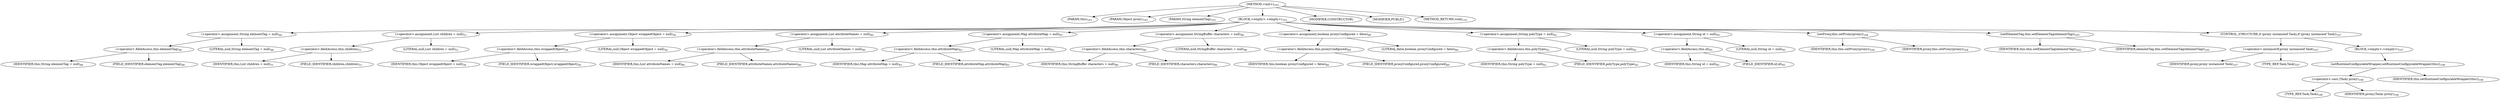 digraph "&lt;init&gt;" {  
"93" [label = <(METHOD,&lt;init&gt;)<SUB>103</SUB>> ]
"6" [label = <(PARAM,this)<SUB>103</SUB>> ]
"94" [label = <(PARAM,Object proxy)<SUB>103</SUB>> ]
"95" [label = <(PARAM,String elementTag)<SUB>103</SUB>> ]
"96" [label = <(BLOCK,&lt;empty&gt;,&lt;empty&gt;)<SUB>103</SUB>> ]
"97" [label = <(&lt;operator&gt;.assignment,String elementTag = null)<SUB>48</SUB>> ]
"98" [label = <(&lt;operator&gt;.fieldAccess,this.elementTag)<SUB>48</SUB>> ]
"99" [label = <(IDENTIFIER,this,String elementTag = null)<SUB>48</SUB>> ]
"100" [label = <(FIELD_IDENTIFIER,elementTag,elementTag)<SUB>48</SUB>> ]
"101" [label = <(LITERAL,null,String elementTag = null)<SUB>48</SUB>> ]
"102" [label = <(&lt;operator&gt;.assignment,List children = null)<SUB>51</SUB>> ]
"103" [label = <(&lt;operator&gt;.fieldAccess,this.children)<SUB>51</SUB>> ]
"104" [label = <(IDENTIFIER,this,List children = null)<SUB>51</SUB>> ]
"105" [label = <(FIELD_IDENTIFIER,children,children)<SUB>51</SUB>> ]
"106" [label = <(LITERAL,null,List children = null)<SUB>51</SUB>> ]
"107" [label = <(&lt;operator&gt;.assignment,Object wrappedObject = null)<SUB>56</SUB>> ]
"108" [label = <(&lt;operator&gt;.fieldAccess,this.wrappedObject)<SUB>56</SUB>> ]
"109" [label = <(IDENTIFIER,this,Object wrappedObject = null)<SUB>56</SUB>> ]
"110" [label = <(FIELD_IDENTIFIER,wrappedObject,wrappedObject)<SUB>56</SUB>> ]
"111" [label = <(LITERAL,null,Object wrappedObject = null)<SUB>56</SUB>> ]
"112" [label = <(&lt;operator&gt;.assignment,List attributeNames = null)<SUB>80</SUB>> ]
"113" [label = <(&lt;operator&gt;.fieldAccess,this.attributeNames)<SUB>80</SUB>> ]
"114" [label = <(IDENTIFIER,this,List attributeNames = null)<SUB>80</SUB>> ]
"115" [label = <(FIELD_IDENTIFIER,attributeNames,attributeNames)<SUB>80</SUB>> ]
"116" [label = <(LITERAL,null,List attributeNames = null)<SUB>80</SUB>> ]
"117" [label = <(&lt;operator&gt;.assignment,Map attributeMap = null)<SUB>83</SUB>> ]
"118" [label = <(&lt;operator&gt;.fieldAccess,this.attributeMap)<SUB>83</SUB>> ]
"119" [label = <(IDENTIFIER,this,Map attributeMap = null)<SUB>83</SUB>> ]
"120" [label = <(FIELD_IDENTIFIER,attributeMap,attributeMap)<SUB>83</SUB>> ]
"121" [label = <(LITERAL,null,Map attributeMap = null)<SUB>83</SUB>> ]
"122" [label = <(&lt;operator&gt;.assignment,StringBuffer characters = null)<SUB>86</SUB>> ]
"123" [label = <(&lt;operator&gt;.fieldAccess,this.characters)<SUB>86</SUB>> ]
"124" [label = <(IDENTIFIER,this,StringBuffer characters = null)<SUB>86</SUB>> ]
"125" [label = <(FIELD_IDENTIFIER,characters,characters)<SUB>86</SUB>> ]
"126" [label = <(LITERAL,null,StringBuffer characters = null)<SUB>86</SUB>> ]
"127" [label = <(&lt;operator&gt;.assignment,boolean proxyConfigured = false)<SUB>89</SUB>> ]
"128" [label = <(&lt;operator&gt;.fieldAccess,this.proxyConfigured)<SUB>89</SUB>> ]
"129" [label = <(IDENTIFIER,this,boolean proxyConfigured = false)<SUB>89</SUB>> ]
"130" [label = <(FIELD_IDENTIFIER,proxyConfigured,proxyConfigured)<SUB>89</SUB>> ]
"131" [label = <(LITERAL,false,boolean proxyConfigured = false)<SUB>89</SUB>> ]
"132" [label = <(&lt;operator&gt;.assignment,String polyType = null)<SUB>92</SUB>> ]
"133" [label = <(&lt;operator&gt;.fieldAccess,this.polyType)<SUB>92</SUB>> ]
"134" [label = <(IDENTIFIER,this,String polyType = null)<SUB>92</SUB>> ]
"135" [label = <(FIELD_IDENTIFIER,polyType,polyType)<SUB>92</SUB>> ]
"136" [label = <(LITERAL,null,String polyType = null)<SUB>92</SUB>> ]
"137" [label = <(&lt;operator&gt;.assignment,String id = null)<SUB>95</SUB>> ]
"138" [label = <(&lt;operator&gt;.fieldAccess,this.id)<SUB>95</SUB>> ]
"139" [label = <(IDENTIFIER,this,String id = null)<SUB>95</SUB>> ]
"140" [label = <(FIELD_IDENTIFIER,id,id)<SUB>95</SUB>> ]
"141" [label = <(LITERAL,null,String id = null)<SUB>95</SUB>> ]
"142" [label = <(setProxy,this.setProxy(proxy))<SUB>104</SUB>> ]
"5" [label = <(IDENTIFIER,this,this.setProxy(proxy))<SUB>104</SUB>> ]
"143" [label = <(IDENTIFIER,proxy,this.setProxy(proxy))<SUB>104</SUB>> ]
"144" [label = <(setElementTag,this.setElementTag(elementTag))<SUB>105</SUB>> ]
"7" [label = <(IDENTIFIER,this,this.setElementTag(elementTag))<SUB>105</SUB>> ]
"145" [label = <(IDENTIFIER,elementTag,this.setElementTag(elementTag))<SUB>105</SUB>> ]
"146" [label = <(CONTROL_STRUCTURE,if (proxy instanceof Task),if (proxy instanceof Task))<SUB>107</SUB>> ]
"147" [label = <(&lt;operator&gt;.instanceOf,proxy instanceof Task)<SUB>107</SUB>> ]
"148" [label = <(IDENTIFIER,proxy,proxy instanceof Task)<SUB>107</SUB>> ]
"149" [label = <(TYPE_REF,Task,Task)<SUB>107</SUB>> ]
"150" [label = <(BLOCK,&lt;empty&gt;,&lt;empty&gt;)<SUB>107</SUB>> ]
"151" [label = <(setRuntimeConfigurableWrapper,setRuntimeConfigurableWrapper(this))<SUB>108</SUB>> ]
"152" [label = <(&lt;operator&gt;.cast,(Task) proxy)<SUB>108</SUB>> ]
"153" [label = <(TYPE_REF,Task,Task)<SUB>108</SUB>> ]
"154" [label = <(IDENTIFIER,proxy,(Task) proxy)<SUB>108</SUB>> ]
"8" [label = <(IDENTIFIER,this,setRuntimeConfigurableWrapper(this))<SUB>108</SUB>> ]
"155" [label = <(MODIFIER,CONSTRUCTOR)> ]
"156" [label = <(MODIFIER,PUBLIC)> ]
"157" [label = <(METHOD_RETURN,void)<SUB>110</SUB>> ]
  "93" -> "6" 
  "93" -> "94" 
  "93" -> "95" 
  "93" -> "96" 
  "93" -> "155" 
  "93" -> "156" 
  "93" -> "157" 
  "96" -> "97" 
  "96" -> "102" 
  "96" -> "107" 
  "96" -> "112" 
  "96" -> "117" 
  "96" -> "122" 
  "96" -> "127" 
  "96" -> "132" 
  "96" -> "137" 
  "96" -> "142" 
  "96" -> "144" 
  "96" -> "146" 
  "97" -> "98" 
  "97" -> "101" 
  "98" -> "99" 
  "98" -> "100" 
  "102" -> "103" 
  "102" -> "106" 
  "103" -> "104" 
  "103" -> "105" 
  "107" -> "108" 
  "107" -> "111" 
  "108" -> "109" 
  "108" -> "110" 
  "112" -> "113" 
  "112" -> "116" 
  "113" -> "114" 
  "113" -> "115" 
  "117" -> "118" 
  "117" -> "121" 
  "118" -> "119" 
  "118" -> "120" 
  "122" -> "123" 
  "122" -> "126" 
  "123" -> "124" 
  "123" -> "125" 
  "127" -> "128" 
  "127" -> "131" 
  "128" -> "129" 
  "128" -> "130" 
  "132" -> "133" 
  "132" -> "136" 
  "133" -> "134" 
  "133" -> "135" 
  "137" -> "138" 
  "137" -> "141" 
  "138" -> "139" 
  "138" -> "140" 
  "142" -> "5" 
  "142" -> "143" 
  "144" -> "7" 
  "144" -> "145" 
  "146" -> "147" 
  "146" -> "150" 
  "147" -> "148" 
  "147" -> "149" 
  "150" -> "151" 
  "151" -> "152" 
  "151" -> "8" 
  "152" -> "153" 
  "152" -> "154" 
}

